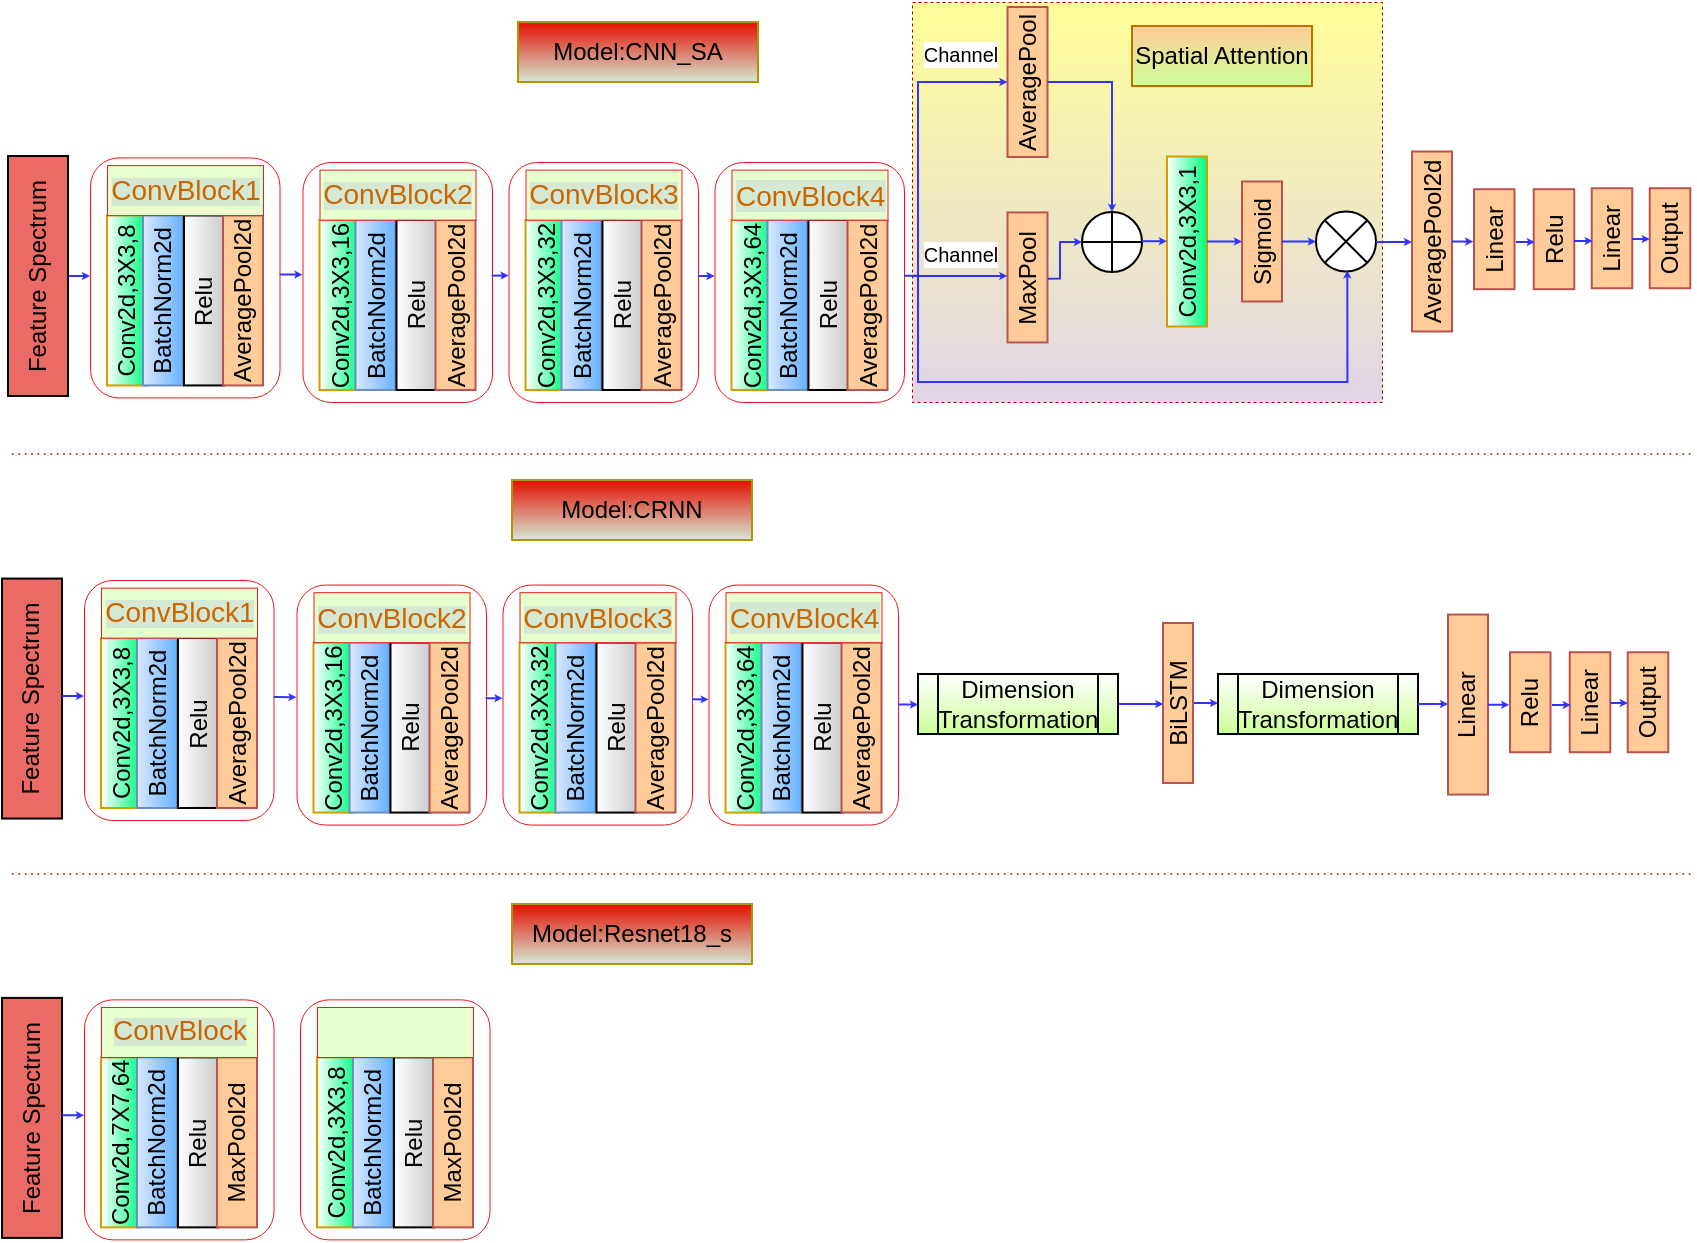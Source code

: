 <mxfile version="23.1.7" type="github">
  <diagram name="第 1 页" id="AjgjSqaszOMBfTFXpg18">
    <mxGraphModel dx="1126" dy="793" grid="1" gridSize="10" guides="0" tooltips="1" connect="1" arrows="1" fold="1" page="1" pageScale="1" pageWidth="1654" pageHeight="2336" math="0" shadow="0">
      <root>
        <mxCell id="0" />
        <mxCell id="1" parent="0" />
        <mxCell id="EDfWTcDoBZcYxlzyevOM-150" value="" style="group;movable=1;resizable=1;rotatable=1;deletable=1;editable=1;locked=0;connectable=1;" vertex="1" connectable="0" parent="1">
          <mxGeometry x="83.75" y="313" width="100" height="120" as="geometry" />
        </mxCell>
        <mxCell id="EDfWTcDoBZcYxlzyevOM-151" value="" style="rounded=1;whiteSpace=wrap;html=1;fillColor=none;strokeWidth=0.5;strokeColor=#ec1818;container=0;movable=1;resizable=1;rotatable=1;deletable=1;editable=1;locked=0;connectable=1;" vertex="1" parent="EDfWTcDoBZcYxlzyevOM-150">
          <mxGeometry x="2.25" width="94.75" height="120" as="geometry" />
        </mxCell>
        <mxCell id="EDfWTcDoBZcYxlzyevOM-152" value="Conv2d,3X3,8" style="rounded=0;whiteSpace=wrap;html=1;fillColor=default;strokeColor=#d79b00;gradientColor=#00FF80;container=0;rotation=-90;movable=1;resizable=1;rotatable=1;deletable=1;editable=1;locked=0;connectable=1;" vertex="1" parent="EDfWTcDoBZcYxlzyevOM-150">
          <mxGeometry x="-21.75" y="61.5" width="85" height="20" as="geometry" />
        </mxCell>
        <mxCell id="EDfWTcDoBZcYxlzyevOM-153" value="BatchNorm2d" style="rounded=0;whiteSpace=wrap;html=1;fillColor=#dae8fc;strokeColor=#6c8ebf;gradientColor=#66B2FF;container=0;rotation=-90;movable=1;resizable=1;rotatable=1;deletable=1;editable=1;locked=0;connectable=1;" vertex="1" parent="EDfWTcDoBZcYxlzyevOM-150">
          <mxGeometry x="-3.75" y="61.5" width="85" height="20" as="geometry" />
        </mxCell>
        <mxCell id="EDfWTcDoBZcYxlzyevOM-154" value="Relu" style="rounded=0;whiteSpace=wrap;html=1;gradientColor=#CCCCCC;container=0;rotation=-90;movable=1;resizable=1;rotatable=1;deletable=1;editable=1;locked=0;connectable=1;" vertex="1" parent="EDfWTcDoBZcYxlzyevOM-150">
          <mxGeometry x="16.74" y="61.5" width="85" height="20" as="geometry" />
        </mxCell>
        <mxCell id="EDfWTcDoBZcYxlzyevOM-155" value="AveragePool2d" style="rounded=0;whiteSpace=wrap;html=1;fillColor=#FFCC99;strokeColor=#b85450;container=0;rotation=-90;movable=1;resizable=1;rotatable=1;deletable=1;editable=1;locked=0;connectable=1;" vertex="1" parent="EDfWTcDoBZcYxlzyevOM-150">
          <mxGeometry x="36.25" y="61.5" width="85" height="20" as="geometry" />
        </mxCell>
        <mxCell id="EDfWTcDoBZcYxlzyevOM-156" value="" style="rounded=0;whiteSpace=wrap;html=1;fillColor=#E6FFCC;strokeColor=#eb1e1e;strokeWidth=0.5;container=0;rotation=-90;movable=1;resizable=1;rotatable=1;deletable=1;editable=1;locked=0;connectable=1;" vertex="1" parent="EDfWTcDoBZcYxlzyevOM-150">
          <mxGeometry x="37.25" y="-22.68" width="25" height="78" as="geometry" />
        </mxCell>
        <mxCell id="EDfWTcDoBZcYxlzyevOM-157" value="&lt;span style=&quot;background-color: rgb(213, 232, 212);&quot;&gt;&lt;font style=&quot;font-size: 14px;&quot;&gt;ConvBlock1&lt;/font&gt;&lt;/span&gt;" style="text;html=1;align=center;verticalAlign=middle;whiteSpace=wrap;rounded=0;fontColor=#CC6600;horizontal=0;rotation=90;container=0;movable=1;resizable=1;rotatable=1;deletable=1;editable=1;locked=0;connectable=1;" vertex="1" parent="EDfWTcDoBZcYxlzyevOM-150">
          <mxGeometry x="39" y="-33.43" width="21.5" height="99.5" as="geometry" />
        </mxCell>
        <mxCell id="EDfWTcDoBZcYxlzyevOM-176" value="" style="group;movable=1;resizable=1;rotatable=1;deletable=1;editable=1;locked=0;connectable=1;" vertex="1" connectable="0" parent="1">
          <mxGeometry x="398.25" y="315.28" width="119" height="120" as="geometry" />
        </mxCell>
        <mxCell id="EDfWTcDoBZcYxlzyevOM-177" value="" style="rounded=1;whiteSpace=wrap;html=1;fillColor=none;strokeWidth=0.5;strokeColor=#ec1818;container=0;movable=1;resizable=1;rotatable=1;deletable=1;editable=1;locked=0;connectable=1;" vertex="1" parent="EDfWTcDoBZcYxlzyevOM-176">
          <mxGeometry width="94.75" height="120" as="geometry" />
        </mxCell>
        <mxCell id="EDfWTcDoBZcYxlzyevOM-178" value="Conv2d,3X3,64" style="rounded=0;whiteSpace=wrap;html=1;fillColor=default;strokeColor=#d79b00;gradientColor=#00FF80;container=0;rotation=-90;movable=1;resizable=1;rotatable=1;deletable=1;editable=1;locked=0;connectable=1;" vertex="1" parent="EDfWTcDoBZcYxlzyevOM-176">
          <mxGeometry x="-24" y="61.5" width="85" height="20" as="geometry" />
        </mxCell>
        <mxCell id="EDfWTcDoBZcYxlzyevOM-179" value="BatchNorm2d" style="rounded=0;whiteSpace=wrap;html=1;fillColor=#dae8fc;strokeColor=#6c8ebf;gradientColor=#66B2FF;container=0;rotation=-90;movable=1;resizable=1;rotatable=1;deletable=1;editable=1;locked=0;connectable=1;" vertex="1" parent="EDfWTcDoBZcYxlzyevOM-176">
          <mxGeometry x="-6" y="61.5" width="85" height="20" as="geometry" />
        </mxCell>
        <mxCell id="EDfWTcDoBZcYxlzyevOM-180" value="Relu" style="rounded=0;whiteSpace=wrap;html=1;gradientColor=#CCCCCC;container=0;rotation=-90;movable=1;resizable=1;rotatable=1;deletable=1;editable=1;locked=0;connectable=1;" vertex="1" parent="EDfWTcDoBZcYxlzyevOM-176">
          <mxGeometry x="14.49" y="61.5" width="85" height="20" as="geometry" />
        </mxCell>
        <mxCell id="EDfWTcDoBZcYxlzyevOM-181" value="AveragePool2d" style="rounded=0;whiteSpace=wrap;html=1;fillColor=#FFCC99;strokeColor=#b85450;container=0;rotation=-90;movable=1;resizable=1;rotatable=1;deletable=1;editable=1;locked=0;connectable=1;" vertex="1" parent="EDfWTcDoBZcYxlzyevOM-176">
          <mxGeometry x="34" y="61.5" width="85" height="20" as="geometry" />
        </mxCell>
        <mxCell id="EDfWTcDoBZcYxlzyevOM-182" value="" style="rounded=0;whiteSpace=wrap;html=1;fillColor=#E6FFCC;strokeColor=#eb1e1e;strokeWidth=0.5;container=0;rotation=-90;movable=1;resizable=1;rotatable=1;deletable=1;editable=1;locked=0;connectable=1;" vertex="1" parent="EDfWTcDoBZcYxlzyevOM-176">
          <mxGeometry x="35" y="-22.68" width="25" height="78" as="geometry" />
        </mxCell>
        <mxCell id="EDfWTcDoBZcYxlzyevOM-183" value="&lt;span style=&quot;color: rgb(204, 102, 0); font-family: Helvetica; font-size: 14px; font-style: normal; font-variant-ligatures: normal; font-variant-caps: normal; font-weight: 400; letter-spacing: normal; orphans: 2; text-align: center; text-indent: 0px; text-transform: none; widows: 2; word-spacing: 0px; -webkit-text-stroke-width: 0px; background-color: rgb(213, 232, 212); text-decoration-thickness: initial; text-decoration-style: initial; text-decoration-color: initial; float: none; display: inline !important;&quot;&gt;ConvBlock4&lt;/span&gt;" style="text;whiteSpace=wrap;html=1;movable=1;resizable=1;rotatable=1;deletable=1;editable=1;locked=0;connectable=1;" vertex="1" parent="EDfWTcDoBZcYxlzyevOM-176">
          <mxGeometry x="9" y="2" width="110" height="40" as="geometry" />
        </mxCell>
        <mxCell id="EDfWTcDoBZcYxlzyevOM-158" value="" style="group;movable=1;resizable=1;rotatable=1;deletable=1;editable=1;locked=0;connectable=1;" vertex="1" connectable="0" parent="1">
          <mxGeometry x="190" y="315.28" width="99.5" height="120" as="geometry" />
        </mxCell>
        <mxCell id="EDfWTcDoBZcYxlzyevOM-166" value="" style="edgeStyle=orthogonalEdgeStyle;rounded=0;orthogonalLoop=1;jettySize=auto;html=1;endSize=1;startSize=1;fillColor=#dae8fc;strokeColor=#3333FF;jumpSize=0;exitX=1.001;exitY=0.479;exitDx=0;exitDy=0;exitPerimeter=0;movable=1;resizable=1;rotatable=1;deletable=1;editable=1;locked=0;connectable=1;" edge="1" parent="EDfWTcDoBZcYxlzyevOM-158">
          <mxGeometry relative="1" as="geometry">
            <mxPoint x="-9.155" y="56.2" as="sourcePoint" />
            <mxPoint x="2.25" y="56.32" as="targetPoint" />
            <Array as="points">
              <mxPoint x="-8" y="56" />
            </Array>
          </mxGeometry>
        </mxCell>
        <mxCell id="EDfWTcDoBZcYxlzyevOM-159" value="" style="rounded=1;whiteSpace=wrap;html=1;fillColor=none;strokeWidth=0.5;strokeColor=#ec1818;container=0;movable=1;resizable=1;rotatable=1;deletable=1;editable=1;locked=0;connectable=1;" vertex="1" parent="EDfWTcDoBZcYxlzyevOM-158">
          <mxGeometry x="2.25" width="94.75" height="120" as="geometry" />
        </mxCell>
        <mxCell id="EDfWTcDoBZcYxlzyevOM-160" value="Conv2d,3X3,16" style="rounded=0;whiteSpace=wrap;html=1;fillColor=default;strokeColor=#d79b00;gradientColor=#00FF80;container=0;rotation=-90;movable=1;resizable=1;rotatable=1;deletable=1;editable=1;locked=0;connectable=1;" vertex="1" parent="EDfWTcDoBZcYxlzyevOM-158">
          <mxGeometry x="-21.75" y="61.5" width="85" height="20" as="geometry" />
        </mxCell>
        <mxCell id="EDfWTcDoBZcYxlzyevOM-161" value="BatchNorm2d" style="rounded=0;whiteSpace=wrap;html=1;fillColor=#dae8fc;strokeColor=#6c8ebf;gradientColor=#66B2FF;container=0;rotation=-90;movable=1;resizable=1;rotatable=1;deletable=1;editable=1;locked=0;connectable=1;" vertex="1" parent="EDfWTcDoBZcYxlzyevOM-158">
          <mxGeometry x="-3.75" y="61.5" width="85" height="20" as="geometry" />
        </mxCell>
        <mxCell id="EDfWTcDoBZcYxlzyevOM-162" value="Relu" style="rounded=0;whiteSpace=wrap;html=1;gradientColor=#CCCCCC;container=0;rotation=-90;movable=1;resizable=1;rotatable=1;deletable=1;editable=1;locked=0;connectable=1;" vertex="1" parent="EDfWTcDoBZcYxlzyevOM-158">
          <mxGeometry x="16.74" y="61.5" width="85" height="20" as="geometry" />
        </mxCell>
        <mxCell id="EDfWTcDoBZcYxlzyevOM-163" value="AveragePool2d" style="rounded=0;whiteSpace=wrap;html=1;fillColor=#FFCC99;strokeColor=#b85450;container=0;rotation=-90;movable=1;resizable=1;rotatable=1;deletable=1;editable=1;locked=0;connectable=1;" vertex="1" parent="EDfWTcDoBZcYxlzyevOM-158">
          <mxGeometry x="36.25" y="61.5" width="85" height="20" as="geometry" />
        </mxCell>
        <mxCell id="EDfWTcDoBZcYxlzyevOM-164" value="" style="rounded=0;whiteSpace=wrap;html=1;fillColor=#E6FFCC;strokeColor=#eb1e1e;strokeWidth=0.5;container=0;rotation=-90;movable=1;resizable=1;rotatable=1;deletable=1;editable=1;locked=0;connectable=1;" vertex="1" parent="EDfWTcDoBZcYxlzyevOM-158">
          <mxGeometry x="37.25" y="-22.68" width="25" height="78" as="geometry" />
        </mxCell>
        <mxCell id="EDfWTcDoBZcYxlzyevOM-165" value="&lt;span style=&quot;background-color: rgb(213, 232, 212);&quot;&gt;&lt;font style=&quot;font-size: 14px;&quot;&gt;ConvBlock2&lt;/font&gt;&lt;/span&gt;" style="text;html=1;align=center;verticalAlign=middle;whiteSpace=wrap;rounded=0;fontColor=#CC6600;horizontal=0;rotation=90;container=0;movable=1;resizable=1;rotatable=1;deletable=1;editable=1;locked=0;connectable=1;" vertex="1" parent="EDfWTcDoBZcYxlzyevOM-158">
          <mxGeometry x="39" y="-33.43" width="21.5" height="99.5" as="geometry" />
        </mxCell>
        <mxCell id="EDfWTcDoBZcYxlzyevOM-167" value="" style="group;movable=1;resizable=1;rotatable=1;deletable=1;editable=1;locked=0;connectable=1;" vertex="1" connectable="0" parent="1">
          <mxGeometry x="293" y="315.28" width="99.5" height="120" as="geometry" />
        </mxCell>
        <mxCell id="EDfWTcDoBZcYxlzyevOM-168" value="" style="rounded=1;whiteSpace=wrap;html=1;fillColor=none;strokeWidth=0.5;strokeColor=#ec1818;container=0;movable=1;resizable=1;rotatable=1;deletable=1;editable=1;locked=0;connectable=1;" vertex="1" parent="EDfWTcDoBZcYxlzyevOM-167">
          <mxGeometry x="2.25" width="94.75" height="120" as="geometry" />
        </mxCell>
        <mxCell id="EDfWTcDoBZcYxlzyevOM-169" value="Conv2d,3X3,32" style="rounded=0;whiteSpace=wrap;html=1;fillColor=default;strokeColor=#d79b00;gradientColor=#00FF80;container=0;rotation=-90;movable=1;resizable=1;rotatable=1;deletable=1;editable=1;locked=0;connectable=1;" vertex="1" parent="EDfWTcDoBZcYxlzyevOM-167">
          <mxGeometry x="-21.75" y="61.5" width="85" height="20" as="geometry" />
        </mxCell>
        <mxCell id="EDfWTcDoBZcYxlzyevOM-170" value="BatchNorm2d" style="rounded=0;whiteSpace=wrap;html=1;fillColor=#dae8fc;strokeColor=#6c8ebf;gradientColor=#66B2FF;container=0;rotation=-90;movable=1;resizable=1;rotatable=1;deletable=1;editable=1;locked=0;connectable=1;" vertex="1" parent="EDfWTcDoBZcYxlzyevOM-167">
          <mxGeometry x="-3.75" y="61.5" width="85" height="20" as="geometry" />
        </mxCell>
        <mxCell id="EDfWTcDoBZcYxlzyevOM-171" value="Relu" style="rounded=0;whiteSpace=wrap;html=1;gradientColor=#CCCCCC;container=0;rotation=-90;movable=1;resizable=1;rotatable=1;deletable=1;editable=1;locked=0;connectable=1;" vertex="1" parent="EDfWTcDoBZcYxlzyevOM-167">
          <mxGeometry x="16.74" y="61.5" width="85" height="20" as="geometry" />
        </mxCell>
        <mxCell id="EDfWTcDoBZcYxlzyevOM-172" value="AveragePool2d" style="rounded=0;whiteSpace=wrap;html=1;fillColor=#FFCC99;strokeColor=#b85450;container=0;rotation=-90;movable=1;resizable=1;rotatable=1;deletable=1;editable=1;locked=0;connectable=1;" vertex="1" parent="EDfWTcDoBZcYxlzyevOM-167">
          <mxGeometry x="36.25" y="61.5" width="85" height="20" as="geometry" />
        </mxCell>
        <mxCell id="EDfWTcDoBZcYxlzyevOM-173" value="" style="rounded=0;whiteSpace=wrap;html=1;fillColor=#E6FFCC;strokeColor=#eb1e1e;strokeWidth=0.5;container=0;rotation=-90;movable=1;resizable=1;rotatable=1;deletable=1;editable=1;locked=0;connectable=1;" vertex="1" parent="EDfWTcDoBZcYxlzyevOM-167">
          <mxGeometry x="37.25" y="-22.68" width="25" height="78" as="geometry" />
        </mxCell>
        <mxCell id="EDfWTcDoBZcYxlzyevOM-174" value="&lt;span style=&quot;background-color: rgb(213, 232, 212);&quot;&gt;&lt;font style=&quot;font-size: 14px;&quot;&gt;ConvBlock3&lt;/font&gt;&lt;/span&gt;" style="text;html=1;align=center;verticalAlign=middle;whiteSpace=wrap;rounded=0;fontColor=#CC6600;horizontal=0;rotation=90;container=0;movable=1;resizable=1;rotatable=1;deletable=1;editable=1;locked=0;connectable=1;" vertex="1" parent="EDfWTcDoBZcYxlzyevOM-167">
          <mxGeometry x="39" y="-33.43" width="21.5" height="99.5" as="geometry" />
        </mxCell>
        <mxCell id="EDfWTcDoBZcYxlzyevOM-175" value="" style="edgeStyle=orthogonalEdgeStyle;rounded=0;orthogonalLoop=1;jettySize=auto;html=1;endSize=1;startSize=1;fillColor=#dae8fc;strokeColor=#3333FF;jumpSize=0;exitX=0.998;exitY=0.465;exitDx=0;exitDy=0;exitPerimeter=0;movable=1;resizable=1;rotatable=1;deletable=1;editable=1;locked=0;connectable=1;" edge="1" parent="EDfWTcDoBZcYxlzyevOM-167">
          <mxGeometry relative="1" as="geometry">
            <mxPoint x="-6.19" y="56.8" as="sourcePoint" />
            <mxPoint x="2.25" y="56.32" as="targetPoint" />
            <Array as="points" />
          </mxGeometry>
        </mxCell>
        <mxCell id="EDfWTcDoBZcYxlzyevOM-133" value="" style="rounded=0;whiteSpace=wrap;html=1;fillColor=#FFFF99;strokeWidth=0.5;fontColor=#ffffff;strokeColor=#B20000;dashed=1;gradientColor=#E1D5E7;movable=1;resizable=1;rotatable=1;deletable=1;editable=1;locked=0;connectable=1;" vertex="1" parent="1">
          <mxGeometry x="500" y="24" width="235" height="200" as="geometry" />
        </mxCell>
        <mxCell id="EDfWTcDoBZcYxlzyevOM-1" value="Model:CNN_SA" style="rounded=0;whiteSpace=wrap;html=1;fillColor=#E30F00;fontColor=#000000;strokeColor=#B09500;gradientColor=#D5E8D4;movable=1;resizable=1;rotatable=1;deletable=1;editable=1;locked=0;connectable=1;" vertex="1" parent="1">
          <mxGeometry x="303" y="34" width="120" height="30" as="geometry" />
        </mxCell>
        <mxCell id="EDfWTcDoBZcYxlzyevOM-98" value="" style="edgeStyle=orthogonalEdgeStyle;rounded=0;orthogonalLoop=1;jettySize=auto;html=1;endSize=1;startSize=1;fillColor=#dae8fc;strokeColor=#3333FF;movable=1;resizable=1;rotatable=1;deletable=1;editable=1;locked=0;connectable=1;" edge="1" parent="1">
          <mxGeometry relative="1" as="geometry">
            <mxPoint x="74.0" y="161" as="sourcePoint" />
            <mxPoint x="89" y="161" as="targetPoint" />
            <Array as="points">
              <mxPoint x="79" y="161" />
              <mxPoint x="79" y="161" />
            </Array>
          </mxGeometry>
        </mxCell>
        <mxCell id="EDfWTcDoBZcYxlzyevOM-3" value="Feature Spectrum" style="rounded=0;whiteSpace=wrap;html=1;fillColor=#EA6B66;rotation=-90;movable=1;resizable=1;rotatable=1;deletable=1;editable=1;locked=0;connectable=1;" vertex="1" parent="1">
          <mxGeometry x="3" y="146" width="120" height="30" as="geometry" />
        </mxCell>
        <mxCell id="EDfWTcDoBZcYxlzyevOM-68" value="AveragePool" style="rounded=0;whiteSpace=wrap;html=1;fillColor=#FFCC99;strokeColor=#b85450;container=0;rotation=-90;movable=1;resizable=1;rotatable=1;deletable=1;editable=1;locked=0;connectable=1;" vertex="1" parent="1">
          <mxGeometry x="520.25" y="54" width="75" height="20" as="geometry" />
        </mxCell>
        <mxCell id="EDfWTcDoBZcYxlzyevOM-69" value="MaxPool" style="rounded=0;whiteSpace=wrap;html=1;fillColor=#FFCC99;strokeColor=#b85450;container=0;rotation=-90;movable=1;resizable=1;rotatable=1;deletable=1;editable=1;locked=0;connectable=1;" vertex="1" parent="1">
          <mxGeometry x="525.25" y="151.72" width="65" height="20" as="geometry" />
        </mxCell>
        <mxCell id="EDfWTcDoBZcYxlzyevOM-70" value="" style="group;movable=1;resizable=1;rotatable=1;deletable=1;editable=1;locked=0;connectable=1;" vertex="1" connectable="0" parent="1">
          <mxGeometry x="86.75" y="101.72" width="100" height="120" as="geometry" />
        </mxCell>
        <mxCell id="EDfWTcDoBZcYxlzyevOM-8" value="" style="rounded=1;whiteSpace=wrap;html=1;fillColor=none;strokeWidth=0.5;strokeColor=#ec1818;container=0;movable=1;resizable=1;rotatable=1;deletable=1;editable=1;locked=0;connectable=1;" vertex="1" parent="EDfWTcDoBZcYxlzyevOM-70">
          <mxGeometry x="2.25" width="94.75" height="120" as="geometry" />
        </mxCell>
        <mxCell id="EDfWTcDoBZcYxlzyevOM-4" value="Conv2d,3X3,8" style="rounded=0;whiteSpace=wrap;html=1;fillColor=default;strokeColor=#d79b00;gradientColor=#00FF80;container=0;rotation=-90;movable=1;resizable=1;rotatable=1;deletable=1;editable=1;locked=0;connectable=1;" vertex="1" parent="EDfWTcDoBZcYxlzyevOM-70">
          <mxGeometry x="-21.75" y="61.5" width="85" height="20" as="geometry" />
        </mxCell>
        <mxCell id="EDfWTcDoBZcYxlzyevOM-5" value="BatchNorm2d" style="rounded=0;whiteSpace=wrap;html=1;fillColor=#dae8fc;strokeColor=#6c8ebf;gradientColor=#66B2FF;container=0;rotation=-90;movable=1;resizable=1;rotatable=1;deletable=1;editable=1;locked=0;connectable=1;" vertex="1" parent="EDfWTcDoBZcYxlzyevOM-70">
          <mxGeometry x="-3.75" y="61.5" width="85" height="20" as="geometry" />
        </mxCell>
        <mxCell id="EDfWTcDoBZcYxlzyevOM-6" value="Relu" style="rounded=0;whiteSpace=wrap;html=1;gradientColor=#CCCCCC;container=0;rotation=-90;movable=1;resizable=1;rotatable=1;deletable=1;editable=1;locked=0;connectable=1;" vertex="1" parent="EDfWTcDoBZcYxlzyevOM-70">
          <mxGeometry x="16.74" y="61.5" width="85" height="20" as="geometry" />
        </mxCell>
        <mxCell id="EDfWTcDoBZcYxlzyevOM-7" value="AveragePool2d" style="rounded=0;whiteSpace=wrap;html=1;fillColor=#FFCC99;strokeColor=#b85450;container=0;rotation=-90;movable=1;resizable=1;rotatable=1;deletable=1;editable=1;locked=0;connectable=1;" vertex="1" parent="EDfWTcDoBZcYxlzyevOM-70">
          <mxGeometry x="36.25" y="61.5" width="85" height="20" as="geometry" />
        </mxCell>
        <mxCell id="EDfWTcDoBZcYxlzyevOM-9" value="" style="rounded=0;whiteSpace=wrap;html=1;fillColor=#E6FFCC;strokeColor=#eb1e1e;strokeWidth=0.5;container=0;rotation=-90;movable=1;resizable=1;rotatable=1;deletable=1;editable=1;locked=0;connectable=1;" vertex="1" parent="EDfWTcDoBZcYxlzyevOM-70">
          <mxGeometry x="37.25" y="-22.68" width="25" height="78" as="geometry" />
        </mxCell>
        <mxCell id="EDfWTcDoBZcYxlzyevOM-10" value="&lt;span style=&quot;background-color: rgb(213, 232, 212);&quot;&gt;&lt;font style=&quot;font-size: 14px;&quot;&gt;ConvBlock1&lt;/font&gt;&lt;/span&gt;" style="text;html=1;align=center;verticalAlign=middle;whiteSpace=wrap;rounded=0;fontColor=#CC6600;horizontal=0;rotation=90;container=0;movable=1;resizable=1;rotatable=1;deletable=1;editable=1;locked=0;connectable=1;" vertex="1" parent="EDfWTcDoBZcYxlzyevOM-70">
          <mxGeometry x="39" y="-33.43" width="21.5" height="99.5" as="geometry" />
        </mxCell>
        <mxCell id="EDfWTcDoBZcYxlzyevOM-94" value="" style="shape=orEllipse;perimeter=ellipsePerimeter;whiteSpace=wrap;html=1;backgroundOutline=1;movable=1;resizable=1;rotatable=1;deletable=1;editable=1;locked=0;connectable=1;" vertex="1" parent="1">
          <mxGeometry x="585" y="129" width="30" height="30" as="geometry" />
        </mxCell>
        <mxCell id="EDfWTcDoBZcYxlzyevOM-95" value="Sigmoid" style="rounded=0;whiteSpace=wrap;html=1;fillColor=#FFCC99;strokeColor=#b85450;container=0;rotation=-90;movable=1;resizable=1;rotatable=1;deletable=1;editable=1;locked=0;connectable=1;" vertex="1" parent="1">
          <mxGeometry x="645" y="133.75" width="60" height="20" as="geometry" />
        </mxCell>
        <mxCell id="EDfWTcDoBZcYxlzyevOM-96" value="Conv2d,3X3,1" style="rounded=0;whiteSpace=wrap;html=1;fillColor=default;strokeColor=#d79b00;gradientColor=#00FF80;container=0;rotation=-90;movable=1;resizable=1;rotatable=1;deletable=1;editable=1;locked=0;connectable=1;" vertex="1" parent="1">
          <mxGeometry x="595" y="133.75" width="85" height="20" as="geometry" />
        </mxCell>
        <mxCell id="EDfWTcDoBZcYxlzyevOM-101" value="" style="group;movable=1;resizable=1;rotatable=1;deletable=1;editable=1;locked=0;connectable=1;" vertex="1" connectable="0" parent="1">
          <mxGeometry x="193" y="104" width="99.5" height="120" as="geometry" />
        </mxCell>
        <mxCell id="EDfWTcDoBZcYxlzyevOM-78" value="" style="rounded=1;whiteSpace=wrap;html=1;fillColor=none;strokeWidth=0.5;strokeColor=#ec1818;container=0;movable=1;resizable=1;rotatable=1;deletable=1;editable=1;locked=0;connectable=1;" vertex="1" parent="EDfWTcDoBZcYxlzyevOM-101">
          <mxGeometry x="2.25" width="94.75" height="120" as="geometry" />
        </mxCell>
        <mxCell id="EDfWTcDoBZcYxlzyevOM-72" value="Conv2d,3X3,16" style="rounded=0;whiteSpace=wrap;html=1;fillColor=default;strokeColor=#d79b00;gradientColor=#00FF80;container=0;rotation=-90;movable=1;resizable=1;rotatable=1;deletable=1;editable=1;locked=0;connectable=1;" vertex="1" parent="EDfWTcDoBZcYxlzyevOM-101">
          <mxGeometry x="-21.75" y="61.5" width="85" height="20" as="geometry" />
        </mxCell>
        <mxCell id="EDfWTcDoBZcYxlzyevOM-73" value="BatchNorm2d" style="rounded=0;whiteSpace=wrap;html=1;fillColor=#dae8fc;strokeColor=#6c8ebf;gradientColor=#66B2FF;container=0;rotation=-90;movable=1;resizable=1;rotatable=1;deletable=1;editable=1;locked=0;connectable=1;" vertex="1" parent="EDfWTcDoBZcYxlzyevOM-101">
          <mxGeometry x="-3.75" y="61.5" width="85" height="20" as="geometry" />
        </mxCell>
        <mxCell id="EDfWTcDoBZcYxlzyevOM-74" value="Relu" style="rounded=0;whiteSpace=wrap;html=1;gradientColor=#CCCCCC;container=0;rotation=-90;movable=1;resizable=1;rotatable=1;deletable=1;editable=1;locked=0;connectable=1;" vertex="1" parent="EDfWTcDoBZcYxlzyevOM-101">
          <mxGeometry x="16.74" y="61.5" width="85" height="20" as="geometry" />
        </mxCell>
        <mxCell id="EDfWTcDoBZcYxlzyevOM-75" value="AveragePool2d" style="rounded=0;whiteSpace=wrap;html=1;fillColor=#FFCC99;strokeColor=#b85450;container=0;rotation=-90;movable=1;resizable=1;rotatable=1;deletable=1;editable=1;locked=0;connectable=1;" vertex="1" parent="EDfWTcDoBZcYxlzyevOM-101">
          <mxGeometry x="36.25" y="61.5" width="85" height="20" as="geometry" />
        </mxCell>
        <mxCell id="EDfWTcDoBZcYxlzyevOM-76" value="" style="rounded=0;whiteSpace=wrap;html=1;fillColor=#E6FFCC;strokeColor=#eb1e1e;strokeWidth=0.5;container=0;rotation=-90;movable=1;resizable=1;rotatable=1;deletable=1;editable=1;locked=0;connectable=1;" vertex="1" parent="EDfWTcDoBZcYxlzyevOM-101">
          <mxGeometry x="37.25" y="-22.68" width="25" height="78" as="geometry" />
        </mxCell>
        <mxCell id="EDfWTcDoBZcYxlzyevOM-77" value="&lt;span style=&quot;background-color: rgb(213, 232, 212);&quot;&gt;&lt;font style=&quot;font-size: 14px;&quot;&gt;ConvBlock2&lt;/font&gt;&lt;/span&gt;" style="text;html=1;align=center;verticalAlign=middle;whiteSpace=wrap;rounded=0;fontColor=#CC6600;horizontal=0;rotation=90;container=0;movable=1;resizable=1;rotatable=1;deletable=1;editable=1;locked=0;connectable=1;" vertex="1" parent="EDfWTcDoBZcYxlzyevOM-101">
          <mxGeometry x="39" y="-33.43" width="21.5" height="99.5" as="geometry" />
        </mxCell>
        <mxCell id="EDfWTcDoBZcYxlzyevOM-104" value="" style="edgeStyle=orthogonalEdgeStyle;rounded=0;orthogonalLoop=1;jettySize=auto;html=1;endSize=1;startSize=1;fillColor=#dae8fc;strokeColor=#3333FF;jumpSize=0;exitX=1.001;exitY=0.479;exitDx=0;exitDy=0;exitPerimeter=0;movable=1;resizable=1;rotatable=1;deletable=1;editable=1;locked=0;connectable=1;" edge="1" parent="EDfWTcDoBZcYxlzyevOM-101">
          <mxGeometry relative="1" as="geometry">
            <mxPoint x="-9.155" y="56.2" as="sourcePoint" />
            <mxPoint x="2.25" y="56.32" as="targetPoint" />
            <Array as="points">
              <mxPoint x="-8" y="56" />
            </Array>
          </mxGeometry>
        </mxCell>
        <mxCell id="EDfWTcDoBZcYxlzyevOM-102" value="" style="group;movable=1;resizable=1;rotatable=1;deletable=1;editable=1;locked=0;connectable=1;" vertex="1" connectable="0" parent="1">
          <mxGeometry x="296" y="104" width="99.5" height="120" as="geometry" />
        </mxCell>
        <mxCell id="EDfWTcDoBZcYxlzyevOM-79" value="" style="rounded=1;whiteSpace=wrap;html=1;fillColor=none;strokeWidth=0.5;strokeColor=#ec1818;container=0;movable=1;resizable=1;rotatable=1;deletable=1;editable=1;locked=0;connectable=1;" vertex="1" parent="EDfWTcDoBZcYxlzyevOM-102">
          <mxGeometry x="2.25" width="94.75" height="120" as="geometry" />
        </mxCell>
        <mxCell id="EDfWTcDoBZcYxlzyevOM-80" value="Conv2d,3X3,32" style="rounded=0;whiteSpace=wrap;html=1;fillColor=default;strokeColor=#d79b00;gradientColor=#00FF80;container=0;rotation=-90;movable=1;resizable=1;rotatable=1;deletable=1;editable=1;locked=0;connectable=1;" vertex="1" parent="EDfWTcDoBZcYxlzyevOM-102">
          <mxGeometry x="-21.75" y="61.5" width="85" height="20" as="geometry" />
        </mxCell>
        <mxCell id="EDfWTcDoBZcYxlzyevOM-81" value="BatchNorm2d" style="rounded=0;whiteSpace=wrap;html=1;fillColor=#dae8fc;strokeColor=#6c8ebf;gradientColor=#66B2FF;container=0;rotation=-90;movable=1;resizable=1;rotatable=1;deletable=1;editable=1;locked=0;connectable=1;" vertex="1" parent="EDfWTcDoBZcYxlzyevOM-102">
          <mxGeometry x="-3.75" y="61.5" width="85" height="20" as="geometry" />
        </mxCell>
        <mxCell id="EDfWTcDoBZcYxlzyevOM-82" value="Relu" style="rounded=0;whiteSpace=wrap;html=1;gradientColor=#CCCCCC;container=0;rotation=-90;movable=1;resizable=1;rotatable=1;deletable=1;editable=1;locked=0;connectable=1;" vertex="1" parent="EDfWTcDoBZcYxlzyevOM-102">
          <mxGeometry x="16.74" y="61.5" width="85" height="20" as="geometry" />
        </mxCell>
        <mxCell id="EDfWTcDoBZcYxlzyevOM-83" value="AveragePool2d" style="rounded=0;whiteSpace=wrap;html=1;fillColor=#FFCC99;strokeColor=#b85450;container=0;rotation=-90;movable=1;resizable=1;rotatable=1;deletable=1;editable=1;locked=0;connectable=1;" vertex="1" parent="EDfWTcDoBZcYxlzyevOM-102">
          <mxGeometry x="36.25" y="61.5" width="85" height="20" as="geometry" />
        </mxCell>
        <mxCell id="EDfWTcDoBZcYxlzyevOM-84" value="" style="rounded=0;whiteSpace=wrap;html=1;fillColor=#E6FFCC;strokeColor=#eb1e1e;strokeWidth=0.5;container=0;rotation=-90;movable=1;resizable=1;rotatable=1;deletable=1;editable=1;locked=0;connectable=1;" vertex="1" parent="EDfWTcDoBZcYxlzyevOM-102">
          <mxGeometry x="37.25" y="-22.68" width="25" height="78" as="geometry" />
        </mxCell>
        <mxCell id="EDfWTcDoBZcYxlzyevOM-85" value="&lt;span style=&quot;background-color: rgb(213, 232, 212);&quot;&gt;&lt;font style=&quot;font-size: 14px;&quot;&gt;ConvBlock3&lt;/font&gt;&lt;/span&gt;" style="text;html=1;align=center;verticalAlign=middle;whiteSpace=wrap;rounded=0;fontColor=#CC6600;horizontal=0;rotation=90;container=0;movable=1;resizable=1;rotatable=1;deletable=1;editable=1;locked=0;connectable=1;" vertex="1" parent="EDfWTcDoBZcYxlzyevOM-102">
          <mxGeometry x="39" y="-33.43" width="21.5" height="99.5" as="geometry" />
        </mxCell>
        <mxCell id="EDfWTcDoBZcYxlzyevOM-107" value="" style="edgeStyle=orthogonalEdgeStyle;rounded=0;orthogonalLoop=1;jettySize=auto;html=1;endSize=1;startSize=1;fillColor=#dae8fc;strokeColor=#3333FF;jumpSize=0;exitX=0.998;exitY=0.465;exitDx=0;exitDy=0;exitPerimeter=0;movable=1;resizable=1;rotatable=1;deletable=1;editable=1;locked=0;connectable=1;" edge="1" parent="EDfWTcDoBZcYxlzyevOM-102">
          <mxGeometry relative="1" as="geometry">
            <mxPoint x="-6.19" y="56.8" as="sourcePoint" />
            <mxPoint x="2.25" y="56.32" as="targetPoint" />
            <Array as="points" />
          </mxGeometry>
        </mxCell>
        <mxCell id="EDfWTcDoBZcYxlzyevOM-103" value="" style="group;movable=1;resizable=1;rotatable=1;deletable=1;editable=1;locked=0;connectable=1;" vertex="1" connectable="0" parent="1">
          <mxGeometry x="401.25" y="104" width="119" height="120" as="geometry" />
        </mxCell>
        <mxCell id="EDfWTcDoBZcYxlzyevOM-86" value="" style="rounded=1;whiteSpace=wrap;html=1;fillColor=none;strokeWidth=0.5;strokeColor=#ec1818;container=0;movable=1;resizable=1;rotatable=1;deletable=1;editable=1;locked=0;connectable=1;" vertex="1" parent="EDfWTcDoBZcYxlzyevOM-103">
          <mxGeometry width="94.75" height="120" as="geometry" />
        </mxCell>
        <mxCell id="EDfWTcDoBZcYxlzyevOM-87" value="Conv2d,3X3,64" style="rounded=0;whiteSpace=wrap;html=1;fillColor=default;strokeColor=#d79b00;gradientColor=#00FF80;container=0;rotation=-90;movable=1;resizable=1;rotatable=1;deletable=1;editable=1;locked=0;connectable=1;" vertex="1" parent="EDfWTcDoBZcYxlzyevOM-103">
          <mxGeometry x="-24" y="61.5" width="85" height="20" as="geometry" />
        </mxCell>
        <mxCell id="EDfWTcDoBZcYxlzyevOM-88" value="BatchNorm2d" style="rounded=0;whiteSpace=wrap;html=1;fillColor=#dae8fc;strokeColor=#6c8ebf;gradientColor=#66B2FF;container=0;rotation=-90;movable=1;resizable=1;rotatable=1;deletable=1;editable=1;locked=0;connectable=1;" vertex="1" parent="EDfWTcDoBZcYxlzyevOM-103">
          <mxGeometry x="-6" y="61.5" width="85" height="20" as="geometry" />
        </mxCell>
        <mxCell id="EDfWTcDoBZcYxlzyevOM-89" value="Relu" style="rounded=0;whiteSpace=wrap;html=1;gradientColor=#CCCCCC;container=0;rotation=-90;movable=1;resizable=1;rotatable=1;deletable=1;editable=1;locked=0;connectable=1;" vertex="1" parent="EDfWTcDoBZcYxlzyevOM-103">
          <mxGeometry x="14.49" y="61.5" width="85" height="20" as="geometry" />
        </mxCell>
        <mxCell id="EDfWTcDoBZcYxlzyevOM-90" value="AveragePool2d" style="rounded=0;whiteSpace=wrap;html=1;fillColor=#FFCC99;strokeColor=#b85450;container=0;rotation=-90;movable=1;resizable=1;rotatable=1;deletable=1;editable=1;locked=0;connectable=1;" vertex="1" parent="EDfWTcDoBZcYxlzyevOM-103">
          <mxGeometry x="34" y="61.5" width="85" height="20" as="geometry" />
        </mxCell>
        <mxCell id="EDfWTcDoBZcYxlzyevOM-91" value="" style="rounded=0;whiteSpace=wrap;html=1;fillColor=#E6FFCC;strokeColor=#eb1e1e;strokeWidth=0.5;container=0;rotation=-90;movable=1;resizable=1;rotatable=1;deletable=1;editable=1;locked=0;connectable=1;" vertex="1" parent="EDfWTcDoBZcYxlzyevOM-103">
          <mxGeometry x="35" y="-22.68" width="25" height="78" as="geometry" />
        </mxCell>
        <mxCell id="EDfWTcDoBZcYxlzyevOM-93" value="&lt;span style=&quot;color: rgb(204, 102, 0); font-family: Helvetica; font-size: 14px; font-style: normal; font-variant-ligatures: normal; font-variant-caps: normal; font-weight: 400; letter-spacing: normal; orphans: 2; text-align: center; text-indent: 0px; text-transform: none; widows: 2; word-spacing: 0px; -webkit-text-stroke-width: 0px; background-color: rgb(213, 232, 212); text-decoration-thickness: initial; text-decoration-style: initial; text-decoration-color: initial; float: none; display: inline !important;&quot;&gt;ConvBlock4&lt;/span&gt;" style="text;whiteSpace=wrap;html=1;movable=1;resizable=1;rotatable=1;deletable=1;editable=1;locked=0;connectable=1;" vertex="1" parent="EDfWTcDoBZcYxlzyevOM-103">
          <mxGeometry x="9" y="2" width="110" height="40" as="geometry" />
        </mxCell>
        <mxCell id="EDfWTcDoBZcYxlzyevOM-110" value="" style="edgeStyle=orthogonalEdgeStyle;rounded=0;orthogonalLoop=1;jettySize=auto;html=1;endSize=1;startSize=1;fillColor=#dae8fc;strokeColor=#3333FF;jumpSize=0;exitX=0.998;exitY=0.465;exitDx=0;exitDy=0;exitPerimeter=0;movable=1;resizable=1;rotatable=1;deletable=1;editable=1;locked=0;connectable=1;" edge="1" parent="1">
          <mxGeometry relative="1" as="geometry">
            <mxPoint x="393" y="161" as="sourcePoint" />
            <mxPoint x="401.25" y="160.32" as="targetPoint" />
            <Array as="points" />
          </mxGeometry>
        </mxCell>
        <mxCell id="EDfWTcDoBZcYxlzyevOM-111" value="" style="edgeStyle=orthogonalEdgeStyle;rounded=0;orthogonalLoop=1;jettySize=auto;html=1;endSize=1;startSize=1;fillColor=#dae8fc;strokeColor=#3333FF;entryX=0.5;entryY=0;entryDx=0;entryDy=0;movable=1;resizable=1;rotatable=1;deletable=1;editable=1;locked=0;connectable=1;" edge="1" parent="1" target="EDfWTcDoBZcYxlzyevOM-68">
          <mxGeometry relative="1" as="geometry">
            <mxPoint x="496" y="160.87" as="sourcePoint" />
            <mxPoint x="511" y="160.87" as="targetPoint" />
            <Array as="points">
              <mxPoint x="503" y="161" />
              <mxPoint x="503" y="64" />
            </Array>
          </mxGeometry>
        </mxCell>
        <mxCell id="EDfWTcDoBZcYxlzyevOM-112" value="" style="edgeStyle=orthogonalEdgeStyle;rounded=0;orthogonalLoop=1;jettySize=auto;html=1;endSize=1;startSize=1;fillColor=#dae8fc;strokeColor=#3333FF;jumpSize=0;movable=1;resizable=1;rotatable=1;deletable=1;editable=1;locked=0;connectable=1;entryX=0.539;entryY=-0.003;entryDx=0;entryDy=0;entryPerimeter=0;" edge="1" parent="1">
          <mxGeometry relative="1" as="geometry">
            <mxPoint x="503" y="161" as="sourcePoint" />
            <mxPoint x="547.69" y="160.965" as="targetPoint" />
            <Array as="points" />
          </mxGeometry>
        </mxCell>
        <mxCell id="EDfWTcDoBZcYxlzyevOM-114" value="&lt;font style=&quot;font-size: 10px;&quot;&gt;Channel&lt;/font&gt;" style="edgeLabel;html=1;align=center;verticalAlign=middle;resizable=1;points=[];movable=1;rotatable=1;deletable=1;editable=1;locked=0;connectable=1;" vertex="1" connectable="0" parent="1">
          <mxGeometry x="533.001" y="153.75" as="geometry">
            <mxPoint x="-9" y="-4" as="offset" />
          </mxGeometry>
        </mxCell>
        <mxCell id="EDfWTcDoBZcYxlzyevOM-116" style="edgeStyle=orthogonalEdgeStyle;rounded=0;orthogonalLoop=1;jettySize=auto;html=1;entryX=0.5;entryY=0;entryDx=0;entryDy=0;strokeColor=#3333FF;endSize=1;startSize=1;movable=1;resizable=1;rotatable=1;deletable=1;editable=1;locked=0;connectable=1;" edge="1" parent="1" source="EDfWTcDoBZcYxlzyevOM-68" target="EDfWTcDoBZcYxlzyevOM-94">
          <mxGeometry relative="1" as="geometry">
            <Array as="points">
              <mxPoint x="600" y="64" />
            </Array>
          </mxGeometry>
        </mxCell>
        <mxCell id="EDfWTcDoBZcYxlzyevOM-118" value="" style="edgeStyle=orthogonalEdgeStyle;rounded=0;orthogonalLoop=1;jettySize=auto;html=1;endSize=1;startSize=1;fillColor=#dae8fc;strokeColor=#3333FF;jumpSize=0;movable=1;resizable=1;rotatable=1;deletable=1;editable=1;locked=0;connectable=1;exitX=0.537;exitY=1.007;exitDx=0;exitDy=0;exitPerimeter=0;entryX=0;entryY=0.5;entryDx=0;entryDy=0;" edge="1" parent="1" target="EDfWTcDoBZcYxlzyevOM-94">
          <mxGeometry relative="1" as="geometry">
            <mxPoint x="567.89" y="162.315" as="sourcePoint" />
            <mxPoint x="603" y="147" as="targetPoint" />
            <Array as="points">
              <mxPoint x="574" y="162" />
              <mxPoint x="574" y="144" />
            </Array>
          </mxGeometry>
        </mxCell>
        <mxCell id="EDfWTcDoBZcYxlzyevOM-121" value="" style="edgeStyle=orthogonalEdgeStyle;rounded=0;orthogonalLoop=1;jettySize=auto;html=1;endSize=1;startSize=1;fillColor=#dae8fc;strokeColor=#3333FF;jumpSize=0;movable=1;resizable=1;rotatable=1;deletable=1;editable=1;locked=0;connectable=1;entryX=0.5;entryY=0;entryDx=0;entryDy=0;" edge="1" parent="1" target="EDfWTcDoBZcYxlzyevOM-96">
          <mxGeometry relative="1" as="geometry">
            <mxPoint x="615" y="143.6" as="sourcePoint" />
            <mxPoint x="625" y="144" as="targetPoint" />
            <Array as="points" />
          </mxGeometry>
        </mxCell>
        <mxCell id="EDfWTcDoBZcYxlzyevOM-124" value="" style="edgeStyle=orthogonalEdgeStyle;rounded=0;orthogonalLoop=1;jettySize=auto;html=1;endSize=1;startSize=1;fillColor=#dae8fc;strokeColor=#3333FF;jumpSize=0;movable=1;resizable=1;rotatable=1;deletable=1;editable=1;locked=0;connectable=1;exitX=0.5;exitY=1;exitDx=0;exitDy=0;" edge="1" parent="1" source="EDfWTcDoBZcYxlzyevOM-96">
          <mxGeometry relative="1" as="geometry">
            <mxPoint x="645" y="143.69" as="sourcePoint" />
            <mxPoint x="665" y="143.69" as="targetPoint" />
            <Array as="points" />
          </mxGeometry>
        </mxCell>
        <mxCell id="EDfWTcDoBZcYxlzyevOM-125" value="" style="shape=sumEllipse;perimeter=ellipsePerimeter;whiteSpace=wrap;html=1;backgroundOutline=1;movable=1;resizable=1;rotatable=1;deletable=1;editable=1;locked=0;connectable=1;" vertex="1" parent="1">
          <mxGeometry x="702" y="128.75" width="30" height="30" as="geometry" />
        </mxCell>
        <mxCell id="EDfWTcDoBZcYxlzyevOM-128" value="" style="edgeStyle=orthogonalEdgeStyle;rounded=0;orthogonalLoop=1;jettySize=auto;html=1;endSize=1;startSize=1;fillColor=#dae8fc;strokeColor=#3333FF;jumpSize=0;movable=1;resizable=1;rotatable=1;deletable=1;editable=1;locked=0;connectable=1;exitX=0.5;exitY=1;exitDx=0;exitDy=0;entryX=0;entryY=0.5;entryDx=0;entryDy=0;" edge="1" parent="1" source="EDfWTcDoBZcYxlzyevOM-95" target="EDfWTcDoBZcYxlzyevOM-125">
          <mxGeometry relative="1" as="geometry">
            <mxPoint x="688" y="143.9" as="sourcePoint" />
            <mxPoint x="705" y="144" as="targetPoint" />
            <Array as="points" />
          </mxGeometry>
        </mxCell>
        <mxCell id="EDfWTcDoBZcYxlzyevOM-131" value="" style="edgeStyle=orthogonalEdgeStyle;rounded=0;orthogonalLoop=1;jettySize=auto;html=1;endSize=1;startSize=1;fillColor=#dae8fc;strokeColor=#3333FF;jumpSize=0;movable=1;resizable=1;rotatable=1;deletable=1;editable=1;locked=0;connectable=1;entryX=0.622;entryY=0.981;entryDx=0;entryDy=0;entryPerimeter=0;" edge="1" parent="1">
          <mxGeometry relative="1" as="geometry">
            <mxPoint x="500" y="161" as="sourcePoint" />
            <mxPoint x="717.66" y="158.18" as="targetPoint" />
            <Array as="points">
              <mxPoint x="503" y="161" />
              <mxPoint x="503" y="214" />
              <mxPoint x="718" y="214" />
            </Array>
          </mxGeometry>
        </mxCell>
        <mxCell id="EDfWTcDoBZcYxlzyevOM-132" value="&lt;font style=&quot;font-size: 10px;&quot;&gt;Channel&lt;/font&gt;" style="edgeLabel;html=1;align=center;verticalAlign=middle;resizable=1;points=[];movable=1;rotatable=1;deletable=1;editable=1;locked=0;connectable=1;" vertex="1" connectable="0" parent="1">
          <mxGeometry x="533.001" y="54" as="geometry">
            <mxPoint x="-9" y="-4" as="offset" />
          </mxGeometry>
        </mxCell>
        <mxCell id="EDfWTcDoBZcYxlzyevOM-135" value="Spatial Attention" style="text;html=1;align=center;verticalAlign=middle;whiteSpace=wrap;rounded=0;fillColor=#FFCC99;fontColor=#000000;strokeColor=#BD7000;gradientColor=#CCFF99;movable=1;resizable=1;rotatable=1;deletable=1;editable=1;locked=0;connectable=1;" vertex="1" parent="1">
          <mxGeometry x="610" y="36" width="90" height="30" as="geometry" />
        </mxCell>
        <mxCell id="EDfWTcDoBZcYxlzyevOM-136" value="AveragePool2d" style="rounded=0;whiteSpace=wrap;html=1;fillColor=#FFCC99;strokeColor=#b85450;container=0;rotation=-90;movable=1;resizable=1;rotatable=1;deletable=1;editable=1;locked=0;connectable=1;" vertex="1" parent="1">
          <mxGeometry x="715" y="133.75" width="90" height="20" as="geometry" />
        </mxCell>
        <mxCell id="EDfWTcDoBZcYxlzyevOM-137" value="" style="edgeStyle=orthogonalEdgeStyle;rounded=0;orthogonalLoop=1;jettySize=auto;html=1;endSize=1;startSize=1;fillColor=#dae8fc;strokeColor=#3333FF;jumpSize=0;movable=1;resizable=1;rotatable=1;deletable=1;editable=1;locked=0;connectable=1;" edge="1" parent="1">
          <mxGeometry relative="1" as="geometry">
            <mxPoint x="732" y="144" as="sourcePoint" />
            <mxPoint x="750" y="144" as="targetPoint" />
            <Array as="points" />
          </mxGeometry>
        </mxCell>
        <mxCell id="EDfWTcDoBZcYxlzyevOM-138" value="Linear" style="rounded=0;whiteSpace=wrap;html=1;fillColor=#FFCC99;strokeColor=#b85450;container=0;rotation=-90;movable=1;resizable=1;rotatable=1;deletable=1;editable=1;locked=0;connectable=1;" vertex="1" parent="1">
          <mxGeometry x="766.13" y="132.47" width="50" height="20.25" as="geometry" />
        </mxCell>
        <mxCell id="EDfWTcDoBZcYxlzyevOM-140" value="&lt;font face=&quot;Helvetica&quot;&gt;Relu&lt;/font&gt;" style="rounded=0;whiteSpace=wrap;html=1;fillColor=#FFCC99;strokeColor=#b85450;container=0;rotation=-90;movable=1;resizable=1;rotatable=1;deletable=1;editable=1;locked=0;connectable=1;" vertex="1" parent="1">
          <mxGeometry x="796" y="132.47" width="50" height="20.25" as="geometry" />
        </mxCell>
        <mxCell id="EDfWTcDoBZcYxlzyevOM-141" value="" style="edgeStyle=orthogonalEdgeStyle;rounded=0;orthogonalLoop=1;jettySize=auto;html=1;endSize=1;startSize=1;fillColor=#dae8fc;strokeColor=#3333FF;jumpSize=0;movable=1;resizable=1;rotatable=1;deletable=1;editable=1;locked=0;connectable=1;exitX=0.5;exitY=1;exitDx=0;exitDy=0;entryX=0.484;entryY=-0.021;entryDx=0;entryDy=0;entryPerimeter=0;" edge="1" parent="1" source="EDfWTcDoBZcYxlzyevOM-136" target="EDfWTcDoBZcYxlzyevOM-138">
          <mxGeometry relative="1" as="geometry">
            <mxPoint x="772" y="144" as="sourcePoint" />
            <mxPoint x="784.13" y="143.68" as="targetPoint" />
            <Array as="points" />
          </mxGeometry>
        </mxCell>
        <mxCell id="EDfWTcDoBZcYxlzyevOM-142" value="" style="edgeStyle=orthogonalEdgeStyle;rounded=0;orthogonalLoop=1;jettySize=auto;html=1;endSize=1;startSize=1;fillColor=#dae8fc;strokeColor=#3333FF;jumpSize=0;movable=1;resizable=1;rotatable=1;deletable=1;editable=1;locked=0;connectable=1;exitX=0.5;exitY=1;exitDx=0;exitDy=0;entryX=0.473;entryY=0.025;entryDx=0;entryDy=0;entryPerimeter=0;" edge="1" parent="1" target="EDfWTcDoBZcYxlzyevOM-140">
          <mxGeometry relative="1" as="geometry">
            <mxPoint x="802" y="144" as="sourcePoint" />
            <mxPoint x="813" y="143" as="targetPoint" />
            <Array as="points" />
          </mxGeometry>
        </mxCell>
        <mxCell id="EDfWTcDoBZcYxlzyevOM-149" value="Feature Spectrum" style="rounded=0;whiteSpace=wrap;html=1;fillColor=#EA6B66;rotation=-90;movable=1;resizable=1;rotatable=1;deletable=1;editable=1;locked=0;connectable=1;" vertex="1" parent="1">
          <mxGeometry y="357.28" width="120" height="30" as="geometry" />
        </mxCell>
        <mxCell id="EDfWTcDoBZcYxlzyevOM-184" value="" style="edgeStyle=orthogonalEdgeStyle;rounded=0;orthogonalLoop=1;jettySize=auto;html=1;endSize=1;startSize=1;fillColor=#dae8fc;strokeColor=#3333FF;jumpSize=0;exitX=0.998;exitY=0.465;exitDx=0;exitDy=0;exitPerimeter=0;movable=1;resizable=1;rotatable=1;deletable=1;editable=1;locked=0;connectable=1;" edge="1" parent="1">
          <mxGeometry relative="1" as="geometry">
            <mxPoint x="390" y="372.68" as="sourcePoint" />
            <mxPoint x="398.25" y="372" as="targetPoint" />
            <Array as="points" />
          </mxGeometry>
        </mxCell>
        <mxCell id="EDfWTcDoBZcYxlzyevOM-185" value="" style="edgeStyle=orthogonalEdgeStyle;rounded=0;orthogonalLoop=1;jettySize=auto;html=1;endSize=1;startSize=1;fillColor=#dae8fc;strokeColor=#3333FF;movable=1;resizable=1;rotatable=1;deletable=1;editable=1;locked=0;connectable=1;exitX=0.511;exitY=1.003;exitDx=0;exitDy=0;exitPerimeter=0;" edge="1" parent="1" source="EDfWTcDoBZcYxlzyevOM-149">
          <mxGeometry relative="1" as="geometry">
            <mxPoint x="75" y="372" as="sourcePoint" />
            <mxPoint x="86" y="371" as="targetPoint" />
            <Array as="points">
              <mxPoint x="77" y="371" />
            </Array>
          </mxGeometry>
        </mxCell>
        <mxCell id="EDfWTcDoBZcYxlzyevOM-186" value="Model:CRNN" style="rounded=0;whiteSpace=wrap;html=1;fillColor=#E30F00;fontColor=#000000;strokeColor=#B09500;gradientColor=#D5E8D4;movable=1;resizable=1;rotatable=1;deletable=1;editable=1;locked=0;connectable=1;" vertex="1" parent="1">
          <mxGeometry x="300" y="263" width="120" height="30" as="geometry" />
        </mxCell>
        <mxCell id="EDfWTcDoBZcYxlzyevOM-189" value="" style="edgeStyle=orthogonalEdgeStyle;rounded=0;orthogonalLoop=1;jettySize=auto;html=1;endSize=1;startSize=1;fillColor=#dae8fc;strokeColor=#3333FF;jumpSize=0;movable=1;resizable=1;rotatable=1;deletable=1;editable=1;locked=0;connectable=1;exitX=1;exitY=0.5;exitDx=0;exitDy=0;entryX=0;entryY=0.5;entryDx=0;entryDy=0;" edge="1" parent="1" source="EDfWTcDoBZcYxlzyevOM-177" target="EDfWTcDoBZcYxlzyevOM-192">
          <mxGeometry relative="1" as="geometry">
            <mxPoint x="500" y="380.31" as="sourcePoint" />
            <mxPoint x="542.5" y="375.5" as="targetPoint" />
            <Array as="points" />
          </mxGeometry>
        </mxCell>
        <mxCell id="EDfWTcDoBZcYxlzyevOM-196" style="edgeStyle=orthogonalEdgeStyle;rounded=0;orthogonalLoop=1;jettySize=auto;html=1;endSize=1;startSize=1;strokeColor=#3333FF;" edge="1" parent="1" source="EDfWTcDoBZcYxlzyevOM-191" target="EDfWTcDoBZcYxlzyevOM-194">
          <mxGeometry relative="1" as="geometry">
            <Array as="points">
              <mxPoint x="653" y="375" />
              <mxPoint x="653" y="375" />
            </Array>
          </mxGeometry>
        </mxCell>
        <mxCell id="EDfWTcDoBZcYxlzyevOM-191" value="BiLSTM" style="rounded=0;whiteSpace=wrap;html=1;fillColor=#FFCC99;strokeColor=#b85450;container=0;rotation=-90;movable=1;resizable=1;rotatable=1;deletable=1;editable=1;locked=0;connectable=1;" vertex="1" parent="1">
          <mxGeometry x="593" y="367" width="80" height="15" as="geometry" />
        </mxCell>
        <mxCell id="EDfWTcDoBZcYxlzyevOM-193" value="" style="edgeStyle=orthogonalEdgeStyle;rounded=0;orthogonalLoop=1;jettySize=auto;html=1;entryX=0.493;entryY=0.011;entryDx=0;entryDy=0;entryPerimeter=0;endSize=1;startSize=1;strokeColor=#3333FF;" edge="1" parent="1" source="EDfWTcDoBZcYxlzyevOM-192" target="EDfWTcDoBZcYxlzyevOM-191">
          <mxGeometry relative="1" as="geometry">
            <mxPoint x="623" y="375" as="targetPoint" />
          </mxGeometry>
        </mxCell>
        <mxCell id="EDfWTcDoBZcYxlzyevOM-192" value="Dimension&lt;div&gt;Transformation&lt;/div&gt;" style="shape=process;whiteSpace=wrap;html=1;backgroundOutline=1;gradientColor=#CCFF99;" vertex="1" parent="1">
          <mxGeometry x="503" y="360" width="100" height="30" as="geometry" />
        </mxCell>
        <mxCell id="EDfWTcDoBZcYxlzyevOM-194" value="Dimension&lt;div&gt;Transformation&lt;/div&gt;" style="shape=process;whiteSpace=wrap;html=1;backgroundOutline=1;gradientColor=#CCFF99;" vertex="1" parent="1">
          <mxGeometry x="653" y="360" width="100" height="30" as="geometry" />
        </mxCell>
        <mxCell id="EDfWTcDoBZcYxlzyevOM-197" value="Linear" style="rounded=0;whiteSpace=wrap;html=1;fillColor=#FFCC99;strokeColor=#b85450;container=0;rotation=-90;movable=1;resizable=1;rotatable=1;deletable=1;editable=1;locked=0;connectable=1;" vertex="1" parent="1">
          <mxGeometry x="733" y="365.28" width="90" height="20" as="geometry" />
        </mxCell>
        <mxCell id="EDfWTcDoBZcYxlzyevOM-198" value="Relu" style="rounded=0;whiteSpace=wrap;html=1;fillColor=#FFCC99;strokeColor=#b85450;container=0;rotation=-90;movable=1;resizable=1;rotatable=1;deletable=1;editable=1;locked=0;connectable=1;" vertex="1" parent="1">
          <mxGeometry x="784.13" y="364" width="50" height="20.25" as="geometry" />
        </mxCell>
        <mxCell id="EDfWTcDoBZcYxlzyevOM-199" value="&lt;font face=&quot;Helvetica&quot;&gt;Linear&lt;/font&gt;" style="rounded=0;whiteSpace=wrap;html=1;fillColor=#FFCC99;strokeColor=#b85450;container=0;rotation=-90;movable=1;resizable=1;rotatable=1;deletable=1;editable=1;locked=0;connectable=1;" vertex="1" parent="1">
          <mxGeometry x="814" y="364" width="50" height="20.25" as="geometry" />
        </mxCell>
        <mxCell id="EDfWTcDoBZcYxlzyevOM-200" value="" style="edgeStyle=orthogonalEdgeStyle;rounded=0;orthogonalLoop=1;jettySize=auto;html=1;endSize=1;startSize=1;fillColor=#dae8fc;strokeColor=#3333FF;jumpSize=0;movable=1;resizable=1;rotatable=1;deletable=1;editable=1;locked=0;connectable=1;exitX=0.5;exitY=1;exitDx=0;exitDy=0;entryX=0.484;entryY=-0.021;entryDx=0;entryDy=0;entryPerimeter=0;" edge="1" parent="1">
          <mxGeometry relative="1" as="geometry">
            <mxPoint x="788" y="375.36" as="sourcePoint" />
            <mxPoint x="798.58" y="375.005" as="targetPoint" />
            <Array as="points" />
          </mxGeometry>
        </mxCell>
        <mxCell id="EDfWTcDoBZcYxlzyevOM-201" value="" style="edgeStyle=orthogonalEdgeStyle;rounded=0;orthogonalLoop=1;jettySize=auto;html=1;endSize=1;startSize=1;fillColor=#dae8fc;strokeColor=#3333FF;jumpSize=0;movable=1;resizable=1;rotatable=1;deletable=1;editable=1;locked=0;connectable=1;exitX=0.5;exitY=1;exitDx=0;exitDy=0;entryX=0.473;entryY=0.025;entryDx=0;entryDy=0;entryPerimeter=0;" edge="1" parent="1" target="EDfWTcDoBZcYxlzyevOM-199">
          <mxGeometry relative="1" as="geometry">
            <mxPoint x="820" y="375.53" as="sourcePoint" />
            <mxPoint x="831" y="374.53" as="targetPoint" />
            <Array as="points" />
          </mxGeometry>
        </mxCell>
        <mxCell id="EDfWTcDoBZcYxlzyevOM-206" value="" style="edgeStyle=orthogonalEdgeStyle;rounded=0;orthogonalLoop=1;jettySize=auto;html=1;endSize=1;startSize=1;fillColor=#dae8fc;strokeColor=#3333FF;jumpSize=0;movable=1;resizable=1;rotatable=1;deletable=1;editable=1;locked=0;connectable=1;exitX=1;exitY=0.5;exitDx=0;exitDy=0;entryX=0.5;entryY=0;entryDx=0;entryDy=0;" edge="1" parent="1" source="EDfWTcDoBZcYxlzyevOM-194" target="EDfWTcDoBZcYxlzyevOM-197">
          <mxGeometry relative="1" as="geometry">
            <mxPoint x="758" y="374.53" as="sourcePoint" />
            <mxPoint x="767" y="374" as="targetPoint" />
            <Array as="points" />
          </mxGeometry>
        </mxCell>
        <mxCell id="EDfWTcDoBZcYxlzyevOM-207" value="&lt;font face=&quot;Helvetica&quot;&gt;Output&lt;/font&gt;" style="rounded=0;whiteSpace=wrap;html=1;fillColor=#FFCC99;strokeColor=#b85450;container=0;rotation=-90;movable=1;resizable=1;rotatable=1;deletable=1;editable=1;locked=0;connectable=1;" vertex="1" parent="1">
          <mxGeometry x="843" y="364" width="50" height="20.25" as="geometry" />
        </mxCell>
        <mxCell id="EDfWTcDoBZcYxlzyevOM-208" value="" style="edgeStyle=orthogonalEdgeStyle;rounded=0;orthogonalLoop=1;jettySize=auto;html=1;endSize=1;startSize=1;fillColor=#dae8fc;strokeColor=#3333FF;jumpSize=0;movable=1;resizable=1;rotatable=1;deletable=1;editable=1;locked=0;connectable=1;exitX=0.5;exitY=1;exitDx=0;exitDy=0;entryX=0.5;entryY=0;entryDx=0;entryDy=0;" edge="1" parent="1" target="EDfWTcDoBZcYxlzyevOM-207">
          <mxGeometry relative="1" as="geometry">
            <mxPoint x="849" y="374.53" as="sourcePoint" />
            <mxPoint x="858" y="374" as="targetPoint" />
            <Array as="points" />
          </mxGeometry>
        </mxCell>
        <mxCell id="EDfWTcDoBZcYxlzyevOM-210" value="&lt;font face=&quot;Helvetica&quot;&gt;Linear&lt;/font&gt;" style="rounded=0;whiteSpace=wrap;html=1;fillColor=#FFCC99;strokeColor=#b85450;container=0;rotation=-90;movable=1;resizable=1;rotatable=1;deletable=1;editable=1;locked=0;connectable=1;" vertex="1" parent="1">
          <mxGeometry x="825" y="132" width="50" height="20.25" as="geometry" />
        </mxCell>
        <mxCell id="EDfWTcDoBZcYxlzyevOM-211" value="" style="edgeStyle=orthogonalEdgeStyle;rounded=0;orthogonalLoop=1;jettySize=auto;html=1;endSize=1;startSize=1;fillColor=#dae8fc;strokeColor=#3333FF;jumpSize=0;movable=1;resizable=1;rotatable=1;deletable=1;editable=1;locked=0;connectable=1;exitX=0.5;exitY=1;exitDx=0;exitDy=0;entryX=0.473;entryY=0.025;entryDx=0;entryDy=0;entryPerimeter=0;" edge="1" parent="1" target="EDfWTcDoBZcYxlzyevOM-210">
          <mxGeometry relative="1" as="geometry">
            <mxPoint x="831" y="143.53" as="sourcePoint" />
            <mxPoint x="842" y="142.53" as="targetPoint" />
            <Array as="points" />
          </mxGeometry>
        </mxCell>
        <mxCell id="EDfWTcDoBZcYxlzyevOM-212" value="&lt;font face=&quot;Helvetica&quot;&gt;Output&lt;/font&gt;" style="rounded=0;whiteSpace=wrap;html=1;fillColor=#FFCC99;strokeColor=#b85450;container=0;rotation=-90;movable=1;resizable=1;rotatable=1;deletable=1;editable=1;locked=0;connectable=1;" vertex="1" parent="1">
          <mxGeometry x="854" y="132" width="50" height="20.25" as="geometry" />
        </mxCell>
        <mxCell id="EDfWTcDoBZcYxlzyevOM-213" value="" style="edgeStyle=orthogonalEdgeStyle;rounded=0;orthogonalLoop=1;jettySize=auto;html=1;endSize=1;startSize=1;fillColor=#dae8fc;strokeColor=#3333FF;jumpSize=0;movable=1;resizable=1;rotatable=1;deletable=1;editable=1;locked=0;connectable=1;exitX=0.5;exitY=1;exitDx=0;exitDy=0;entryX=0.5;entryY=0;entryDx=0;entryDy=0;" edge="1" parent="1" target="EDfWTcDoBZcYxlzyevOM-212">
          <mxGeometry relative="1" as="geometry">
            <mxPoint x="860" y="142.53" as="sourcePoint" />
            <mxPoint x="869" y="142" as="targetPoint" />
            <Array as="points" />
          </mxGeometry>
        </mxCell>
        <mxCell id="EDfWTcDoBZcYxlzyevOM-214" value="" style="endArrow=none;dashed=1;html=1;dashPattern=1 3;strokeWidth=0.8;rounded=0;fillColor=#e51400;strokeColor=#B20000;" edge="1" parent="1">
          <mxGeometry width="50" height="50" relative="1" as="geometry">
            <mxPoint x="50" y="250" as="sourcePoint" />
            <mxPoint x="890" y="250" as="targetPoint" />
          </mxGeometry>
        </mxCell>
        <mxCell id="EDfWTcDoBZcYxlzyevOM-215" value="Model:Resnet18_s" style="rounded=0;whiteSpace=wrap;html=1;fillColor=#E30F00;fontColor=#000000;strokeColor=#B09500;gradientColor=#D5E8D4;movable=1;resizable=1;rotatable=1;deletable=1;editable=1;locked=0;connectable=1;" vertex="1" parent="1">
          <mxGeometry x="300" y="475" width="120" height="30" as="geometry" />
        </mxCell>
        <mxCell id="EDfWTcDoBZcYxlzyevOM-216" value="" style="endArrow=none;dashed=1;html=1;dashPattern=1 3;strokeWidth=0.8;rounded=0;fillColor=#e51400;strokeColor=#B20000;" edge="1" parent="1">
          <mxGeometry width="50" height="50" relative="1" as="geometry">
            <mxPoint x="50" y="460" as="sourcePoint" />
            <mxPoint x="890" y="460" as="targetPoint" />
          </mxGeometry>
        </mxCell>
        <mxCell id="EDfWTcDoBZcYxlzyevOM-217" value="" style="rounded=1;whiteSpace=wrap;html=1;fillColor=none;strokeWidth=0.5;strokeColor=#ec1818;container=0;movable=1;resizable=1;rotatable=1;deletable=1;editable=1;locked=0;connectable=1;" vertex="1" parent="1">
          <mxGeometry x="86.0" y="522.68" width="94.75" height="120" as="geometry" />
        </mxCell>
        <mxCell id="EDfWTcDoBZcYxlzyevOM-218" value="Conv2d,7X7,64" style="rounded=0;whiteSpace=wrap;html=1;fillColor=default;strokeColor=#d79b00;gradientColor=#00FF80;container=0;rotation=-90;movable=1;resizable=1;rotatable=1;deletable=1;editable=1;locked=0;connectable=1;" vertex="1" parent="1">
          <mxGeometry x="62" y="584.18" width="85" height="20" as="geometry" />
        </mxCell>
        <mxCell id="EDfWTcDoBZcYxlzyevOM-219" value="BatchNorm2d" style="rounded=0;whiteSpace=wrap;html=1;fillColor=#dae8fc;strokeColor=#6c8ebf;gradientColor=#66B2FF;container=0;rotation=-90;movable=1;resizable=1;rotatable=1;deletable=1;editable=1;locked=0;connectable=1;" vertex="1" parent="1">
          <mxGeometry x="80" y="584.18" width="85" height="20" as="geometry" />
        </mxCell>
        <mxCell id="EDfWTcDoBZcYxlzyevOM-220" value="Relu" style="rounded=0;whiteSpace=wrap;html=1;gradientColor=#CCCCCC;container=0;rotation=-90;movable=1;resizable=1;rotatable=1;deletable=1;editable=1;locked=0;connectable=1;" vertex="1" parent="1">
          <mxGeometry x="100.49" y="584.18" width="85" height="20" as="geometry" />
        </mxCell>
        <mxCell id="EDfWTcDoBZcYxlzyevOM-221" value="MaxPool2d" style="rounded=0;whiteSpace=wrap;html=1;fillColor=#FFCC99;strokeColor=#b85450;container=0;rotation=-90;movable=1;resizable=1;rotatable=1;deletable=1;editable=1;locked=0;connectable=1;" vertex="1" parent="1">
          <mxGeometry x="120" y="584.18" width="85" height="20" as="geometry" />
        </mxCell>
        <mxCell id="EDfWTcDoBZcYxlzyevOM-222" value="" style="rounded=0;whiteSpace=wrap;html=1;fillColor=#E6FFCC;strokeColor=#eb1e1e;strokeWidth=0.5;container=0;rotation=-90;movable=1;resizable=1;rotatable=1;deletable=1;editable=1;locked=0;connectable=1;" vertex="1" parent="1">
          <mxGeometry x="121" y="500" width="25" height="78" as="geometry" />
        </mxCell>
        <mxCell id="EDfWTcDoBZcYxlzyevOM-223" value="Feature Spectrum" style="rounded=0;whiteSpace=wrap;html=1;fillColor=#EA6B66;rotation=-90;movable=1;resizable=1;rotatable=1;deletable=1;editable=1;locked=0;connectable=1;" vertex="1" parent="1">
          <mxGeometry y="566.96" width="120" height="30" as="geometry" />
        </mxCell>
        <mxCell id="EDfWTcDoBZcYxlzyevOM-224" value="" style="edgeStyle=orthogonalEdgeStyle;rounded=0;orthogonalLoop=1;jettySize=auto;html=1;endSize=1;startSize=1;fillColor=#dae8fc;strokeColor=#3333FF;movable=1;resizable=1;rotatable=1;deletable=1;editable=1;locked=0;connectable=1;exitX=0.511;exitY=1.003;exitDx=0;exitDy=0;exitPerimeter=0;" edge="1" parent="1" source="EDfWTcDoBZcYxlzyevOM-223">
          <mxGeometry relative="1" as="geometry">
            <mxPoint x="75" y="581.68" as="sourcePoint" />
            <mxPoint x="86" y="580.68" as="targetPoint" />
            <Array as="points">
              <mxPoint x="77" y="580.68" />
            </Array>
          </mxGeometry>
        </mxCell>
        <mxCell id="EDfWTcDoBZcYxlzyevOM-225" value="&lt;span style=&quot;background-color: rgb(213, 232, 212);&quot;&gt;&lt;font style=&quot;font-size: 14px;&quot;&gt;ConvBlock&lt;/font&gt;&lt;/span&gt;" style="text;html=1;align=center;verticalAlign=middle;whiteSpace=wrap;rounded=0;fontColor=#CC6600;horizontal=0;rotation=90;container=0;movable=1;resizable=1;rotatable=1;deletable=1;editable=1;locked=0;connectable=1;" vertex="1" parent="1">
          <mxGeometry x="123" y="488" width="21.5" height="99.5" as="geometry" />
        </mxCell>
        <mxCell id="EDfWTcDoBZcYxlzyevOM-227" value="" style="rounded=1;whiteSpace=wrap;html=1;fillColor=none;strokeWidth=0.5;strokeColor=#ec1818;container=0;movable=1;resizable=1;rotatable=1;deletable=1;editable=1;locked=0;connectable=1;" vertex="1" parent="1">
          <mxGeometry x="194" y="522.68" width="94.75" height="120" as="geometry" />
        </mxCell>
        <mxCell id="EDfWTcDoBZcYxlzyevOM-228" value="Conv2d,3X3,8" style="rounded=0;whiteSpace=wrap;html=1;fillColor=default;strokeColor=#d79b00;gradientColor=#00FF80;container=0;rotation=-90;movable=1;resizable=1;rotatable=1;deletable=1;editable=1;locked=0;connectable=1;" vertex="1" parent="1">
          <mxGeometry x="170" y="584.18" width="85" height="20" as="geometry" />
        </mxCell>
        <mxCell id="EDfWTcDoBZcYxlzyevOM-229" value="BatchNorm2d" style="rounded=0;whiteSpace=wrap;html=1;fillColor=#dae8fc;strokeColor=#6c8ebf;gradientColor=#66B2FF;container=0;rotation=-90;movable=1;resizable=1;rotatable=1;deletable=1;editable=1;locked=0;connectable=1;" vertex="1" parent="1">
          <mxGeometry x="188" y="584.18" width="85" height="20" as="geometry" />
        </mxCell>
        <mxCell id="EDfWTcDoBZcYxlzyevOM-230" value="Relu" style="rounded=0;whiteSpace=wrap;html=1;gradientColor=#CCCCCC;container=0;rotation=-90;movable=1;resizable=1;rotatable=1;deletable=1;editable=1;locked=0;connectable=1;" vertex="1" parent="1">
          <mxGeometry x="208.49" y="584.18" width="85" height="20" as="geometry" />
        </mxCell>
        <mxCell id="EDfWTcDoBZcYxlzyevOM-231" value="MaxPool2d" style="rounded=0;whiteSpace=wrap;html=1;fillColor=#FFCC99;strokeColor=#b85450;container=0;rotation=-90;movable=1;resizable=1;rotatable=1;deletable=1;editable=1;locked=0;connectable=1;" vertex="1" parent="1">
          <mxGeometry x="228" y="584.18" width="85" height="20" as="geometry" />
        </mxCell>
        <mxCell id="EDfWTcDoBZcYxlzyevOM-232" value="" style="rounded=0;whiteSpace=wrap;html=1;fillColor=#E6FFCC;strokeColor=#eb1e1e;strokeWidth=0.5;container=0;rotation=-90;movable=1;resizable=1;rotatable=1;deletable=1;editable=1;locked=0;connectable=1;" vertex="1" parent="1">
          <mxGeometry x="229" y="500" width="25" height="78" as="geometry" />
        </mxCell>
      </root>
    </mxGraphModel>
  </diagram>
</mxfile>
